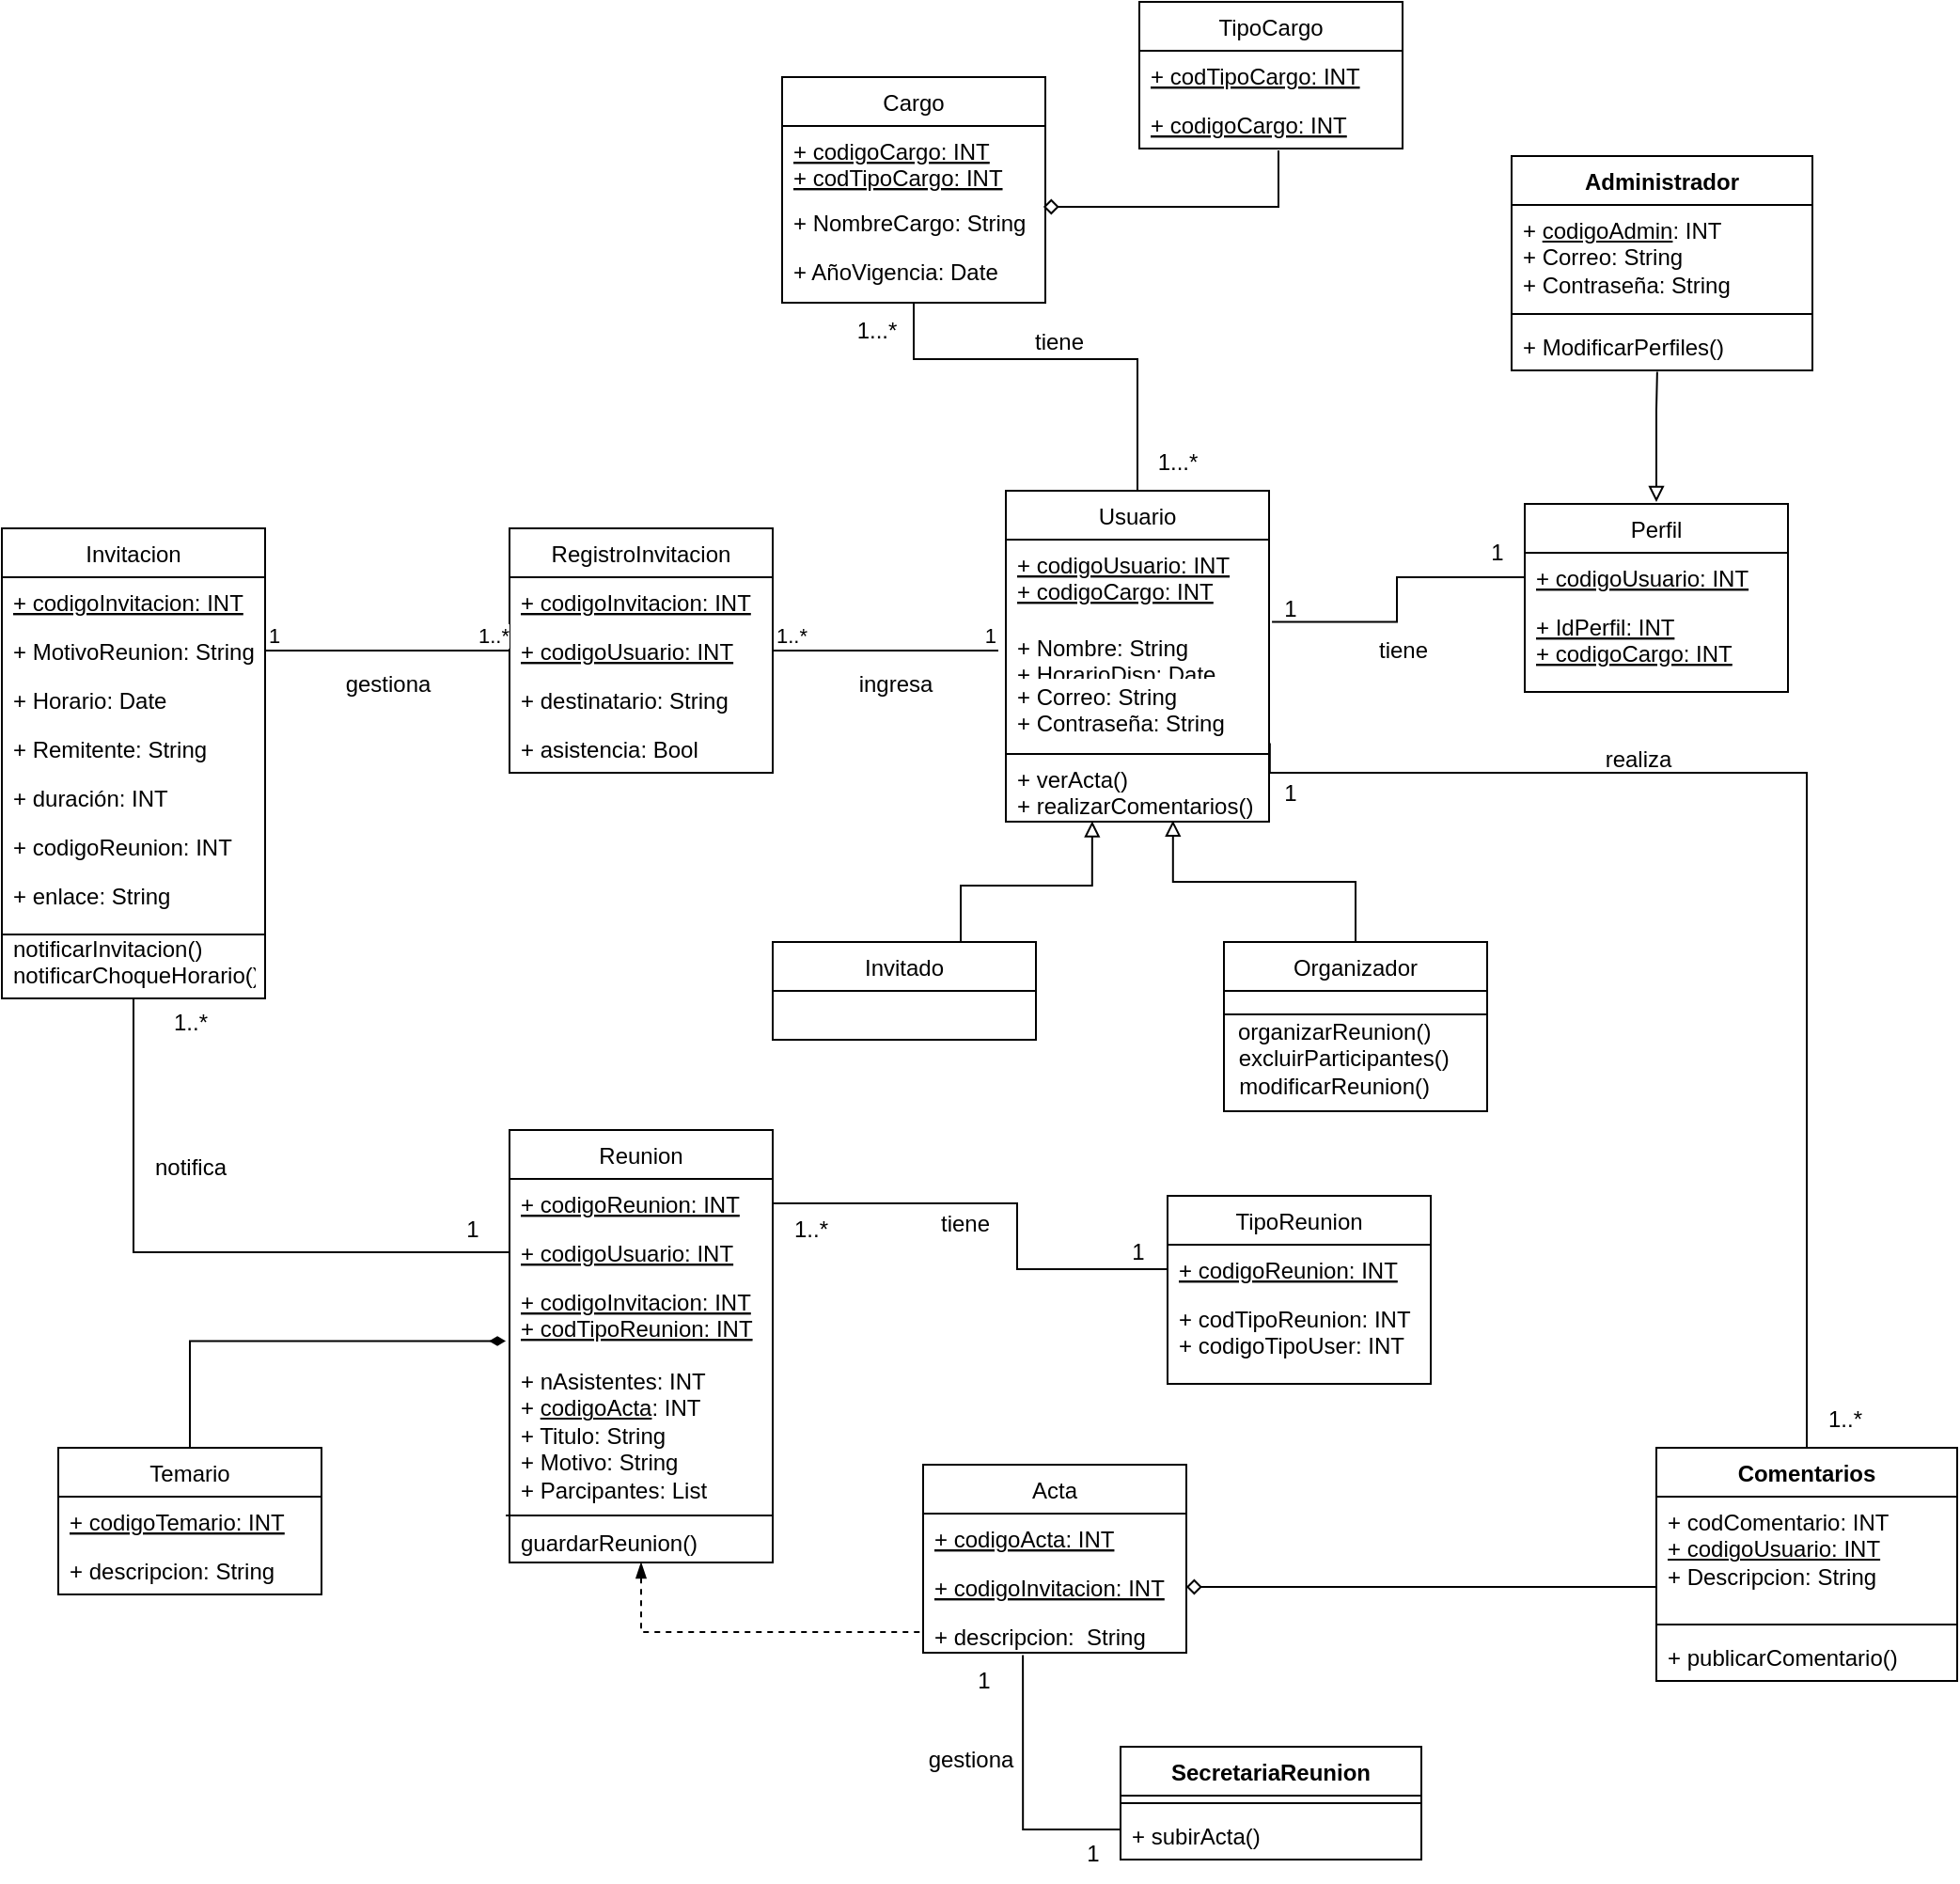 <mxfile version="21.3.8" type="device">
  <diagram id="C5RBs43oDa-KdzZeNtuy" name="Page-1">
    <mxGraphModel dx="1927" dy="1734" grid="1" gridSize="10" guides="1" tooltips="1" connect="1" arrows="1" fold="1" page="1" pageScale="1" pageWidth="827" pageHeight="1169" math="0" shadow="0">
      <root>
        <mxCell id="WIyWlLk6GJQsqaUBKTNV-0" />
        <mxCell id="WIyWlLk6GJQsqaUBKTNV-1" parent="WIyWlLk6GJQsqaUBKTNV-0" />
        <mxCell id="faN_0g2YOOA45x5KDgqr-7" value="" style="edgeStyle=orthogonalEdgeStyle;rounded=0;orthogonalLoop=1;jettySize=auto;html=1;endArrow=none;endFill=0;" parent="WIyWlLk6GJQsqaUBKTNV-1" source="ZN0RDif8uApfNSCriWGS-4" target="faN_0g2YOOA45x5KDgqr-0" edge="1">
          <mxGeometry relative="1" as="geometry">
            <Array as="points">
              <mxPoint x="344" y="10" />
              <mxPoint x="225" y="10" />
            </Array>
          </mxGeometry>
        </mxCell>
        <mxCell id="ZN0RDif8uApfNSCriWGS-4" value="Usuario" style="swimlane;fontStyle=0;childLayout=stackLayout;horizontal=1;startSize=26;fillColor=none;horizontalStack=0;resizeParent=1;resizeParentMax=0;resizeLast=0;collapsible=1;marginBottom=0;" parent="WIyWlLk6GJQsqaUBKTNV-1" vertex="1">
          <mxGeometry x="274" y="80" width="140" height="176" as="geometry" />
        </mxCell>
        <mxCell id="ZN0RDif8uApfNSCriWGS-46" value="+ codigoUsuario: INT&#xa;+ codigoCargo: INT" style="text;strokeColor=none;fillColor=none;align=left;verticalAlign=top;spacingLeft=4;spacingRight=4;overflow=hidden;rotatable=0;points=[[0,0.5],[1,0.5]];portConstraint=eastwest;fontStyle=4" parent="ZN0RDif8uApfNSCriWGS-4" vertex="1">
          <mxGeometry y="26" width="140" height="44" as="geometry" />
        </mxCell>
        <mxCell id="ZN0RDif8uApfNSCriWGS-5" value="+ Nombre: String&#xa;+ HorarioDisp: Date" style="text;strokeColor=none;fillColor=none;align=left;verticalAlign=top;spacingLeft=4;spacingRight=4;overflow=hidden;rotatable=0;points=[[0,0.5],[1,0.5]];portConstraint=eastwest;" parent="ZN0RDif8uApfNSCriWGS-4" vertex="1">
          <mxGeometry y="70" width="140" height="26" as="geometry" />
        </mxCell>
        <mxCell id="ZN0RDif8uApfNSCriWGS-6" value="+ Correo: String&#xa;+ Contraseña: String" style="text;strokeColor=none;fillColor=none;align=left;verticalAlign=top;spacingLeft=4;spacingRight=4;overflow=hidden;rotatable=0;points=[[0,0.5],[1,0.5]];portConstraint=eastwest;" parent="ZN0RDif8uApfNSCriWGS-4" vertex="1">
          <mxGeometry y="96" width="140" height="44" as="geometry" />
        </mxCell>
        <mxCell id="oDGrkmn-sGpUgIZFeK3e-0" value="" style="endArrow=none;html=1;rounded=0;" edge="1" parent="ZN0RDif8uApfNSCriWGS-4">
          <mxGeometry width="50" height="50" relative="1" as="geometry">
            <mxPoint y="140" as="sourcePoint" />
            <mxPoint x="140" y="140" as="targetPoint" />
          </mxGeometry>
        </mxCell>
        <mxCell id="ZN0RDif8uApfNSCriWGS-9" value="+ verActa()&#xa;+ realizarComentarios()" style="text;strokeColor=none;fillColor=none;align=left;verticalAlign=top;spacingLeft=4;spacingRight=4;overflow=hidden;rotatable=0;points=[[0,0.5],[1,0.5]];portConstraint=eastwest;" parent="ZN0RDif8uApfNSCriWGS-4" vertex="1">
          <mxGeometry y="140" width="140" height="36" as="geometry" />
        </mxCell>
        <mxCell id="ZN0RDif8uApfNSCriWGS-19" style="edgeStyle=orthogonalEdgeStyle;rounded=0;orthogonalLoop=1;jettySize=auto;html=1;endArrow=block;endFill=0;entryX=0.328;entryY=0.993;entryDx=0;entryDy=0;entryPerimeter=0;" parent="WIyWlLk6GJQsqaUBKTNV-1" source="ZN0RDif8uApfNSCriWGS-10" target="ZN0RDif8uApfNSCriWGS-9" edge="1">
          <mxGeometry relative="1" as="geometry">
            <mxPoint x="320" y="260" as="targetPoint" />
            <Array as="points">
              <mxPoint x="250" y="290" />
              <mxPoint x="320" y="290" />
            </Array>
          </mxGeometry>
        </mxCell>
        <mxCell id="ZN0RDif8uApfNSCriWGS-10" value="Invitado" style="swimlane;fontStyle=0;childLayout=stackLayout;horizontal=1;startSize=26;fillColor=none;horizontalStack=0;resizeParent=1;resizeParentMax=0;resizeLast=0;collapsible=1;marginBottom=0;" parent="WIyWlLk6GJQsqaUBKTNV-1" vertex="1">
          <mxGeometry x="150" y="320" width="140" height="52" as="geometry" />
        </mxCell>
        <mxCell id="ZN0RDif8uApfNSCriWGS-20" style="edgeStyle=orthogonalEdgeStyle;rounded=0;orthogonalLoop=1;jettySize=auto;html=1;entryX=0.635;entryY=0.984;entryDx=0;entryDy=0;entryPerimeter=0;endArrow=block;endFill=0;" parent="WIyWlLk6GJQsqaUBKTNV-1" source="ZN0RDif8uApfNSCriWGS-14" target="ZN0RDif8uApfNSCriWGS-9" edge="1">
          <mxGeometry relative="1" as="geometry" />
        </mxCell>
        <mxCell id="ZN0RDif8uApfNSCriWGS-14" value="Organizador" style="swimlane;fontStyle=0;childLayout=stackLayout;horizontal=1;startSize=26;fillColor=none;horizontalStack=0;resizeParent=1;resizeParentMax=0;resizeLast=0;collapsible=1;marginBottom=0;" parent="WIyWlLk6GJQsqaUBKTNV-1" vertex="1">
          <mxGeometry x="390" y="320" width="140" height="90" as="geometry" />
        </mxCell>
        <mxCell id="x8LrUh5h7jsJzJLIquFN-17" value="" style="endArrow=none;html=1;rounded=0;exitX=0;exitY=0.5;exitDx=0;exitDy=0;entryX=1;entryY=0.5;entryDx=0;entryDy=0;" parent="ZN0RDif8uApfNSCriWGS-14" edge="1">
          <mxGeometry width="50" height="50" relative="1" as="geometry">
            <mxPoint y="38.5" as="sourcePoint" />
            <mxPoint x="140" y="38.5" as="targetPoint" />
          </mxGeometry>
        </mxCell>
        <mxCell id="x8LrUh5h7jsJzJLIquFN-38" style="edgeStyle=orthogonalEdgeStyle;rounded=0;orthogonalLoop=1;jettySize=auto;html=1;entryX=0;entryY=0.5;entryDx=0;entryDy=0;endArrow=none;endFill=0;" parent="WIyWlLk6GJQsqaUBKTNV-1" source="ZN0RDif8uApfNSCriWGS-23" target="ZN0RDif8uApfNSCriWGS-60" edge="1">
          <mxGeometry relative="1" as="geometry" />
        </mxCell>
        <mxCell id="ZN0RDif8uApfNSCriWGS-23" value="Invitacion" style="swimlane;fontStyle=0;childLayout=stackLayout;horizontal=1;startSize=26;fillColor=none;horizontalStack=0;resizeParent=1;resizeParentMax=0;resizeLast=0;collapsible=1;marginBottom=0;" parent="WIyWlLk6GJQsqaUBKTNV-1" vertex="1">
          <mxGeometry x="-260" y="100" width="140" height="250" as="geometry" />
        </mxCell>
        <mxCell id="ZN0RDif8uApfNSCriWGS-45" value="+ codigoInvitacion: INT" style="text;strokeColor=none;fillColor=none;align=left;verticalAlign=top;spacingLeft=4;spacingRight=4;overflow=hidden;rotatable=0;points=[[0,0.5],[1,0.5]];portConstraint=eastwest;fontStyle=4" parent="ZN0RDif8uApfNSCriWGS-23" vertex="1">
          <mxGeometry y="26" width="140" height="26" as="geometry" />
        </mxCell>
        <mxCell id="ZN0RDif8uApfNSCriWGS-24" value="+ MotivoReunion: String" style="text;strokeColor=none;fillColor=none;align=left;verticalAlign=top;spacingLeft=4;spacingRight=4;overflow=hidden;rotatable=0;points=[[0,0.5],[1,0.5]];portConstraint=eastwest;" parent="ZN0RDif8uApfNSCriWGS-23" vertex="1">
          <mxGeometry y="52" width="140" height="26" as="geometry" />
        </mxCell>
        <mxCell id="ZN0RDif8uApfNSCriWGS-25" value="+ Horario: Date" style="text;strokeColor=none;fillColor=none;align=left;verticalAlign=top;spacingLeft=4;spacingRight=4;overflow=hidden;rotatable=0;points=[[0,0.5],[1,0.5]];portConstraint=eastwest;" parent="ZN0RDif8uApfNSCriWGS-23" vertex="1">
          <mxGeometry y="78" width="140" height="26" as="geometry" />
        </mxCell>
        <mxCell id="ZN0RDif8uApfNSCriWGS-26" value="+ Remitente: String" style="text;strokeColor=none;fillColor=none;align=left;verticalAlign=top;spacingLeft=4;spacingRight=4;overflow=hidden;rotatable=0;points=[[0,0.5],[1,0.5]];portConstraint=eastwest;" parent="ZN0RDif8uApfNSCriWGS-23" vertex="1">
          <mxGeometry y="104" width="140" height="26" as="geometry" />
        </mxCell>
        <mxCell id="ZN0RDif8uApfNSCriWGS-49" value="+ duración: INT" style="text;strokeColor=none;fillColor=none;align=left;verticalAlign=top;spacingLeft=4;spacingRight=4;overflow=hidden;rotatable=0;points=[[0,0.5],[1,0.5]];portConstraint=eastwest;" parent="ZN0RDif8uApfNSCriWGS-23" vertex="1">
          <mxGeometry y="130" width="140" height="26" as="geometry" />
        </mxCell>
        <mxCell id="ZN0RDif8uApfNSCriWGS-54" value="+ codigoReunion: INT" style="text;strokeColor=none;fillColor=none;align=left;verticalAlign=top;spacingLeft=4;spacingRight=4;overflow=hidden;rotatable=0;points=[[0,0.5],[1,0.5]];portConstraint=eastwest;" parent="ZN0RDif8uApfNSCriWGS-23" vertex="1">
          <mxGeometry y="156" width="140" height="26" as="geometry" />
        </mxCell>
        <mxCell id="ZN0RDif8uApfNSCriWGS-75" value="+ enlace: String&#xa;&#xa;notificarInvitacion()&#xa;notificarChoqueHorario()" style="text;strokeColor=none;fillColor=none;align=left;verticalAlign=top;spacingLeft=4;spacingRight=4;overflow=hidden;rotatable=0;points=[[0,0.5],[1,0.5]];portConstraint=eastwest;" parent="ZN0RDif8uApfNSCriWGS-23" vertex="1">
          <mxGeometry y="182" width="140" height="68" as="geometry" />
        </mxCell>
        <mxCell id="x8LrUh5h7jsJzJLIquFN-20" value="" style="endArrow=none;html=1;rounded=0;exitX=0;exitY=0.5;exitDx=0;exitDy=0;entryX=1;entryY=0.5;entryDx=0;entryDy=0;" parent="ZN0RDif8uApfNSCriWGS-23" source="ZN0RDif8uApfNSCriWGS-75" target="ZN0RDif8uApfNSCriWGS-75" edge="1">
          <mxGeometry width="50" height="50" relative="1" as="geometry">
            <mxPoint x="450" y="180" as="sourcePoint" />
            <mxPoint x="500" y="130" as="targetPoint" />
          </mxGeometry>
        </mxCell>
        <mxCell id="ZN0RDif8uApfNSCriWGS-34" value="RegistroInvitacion" style="swimlane;fontStyle=0;childLayout=stackLayout;horizontal=1;startSize=26;fillColor=none;horizontalStack=0;resizeParent=1;resizeParentMax=0;resizeLast=0;collapsible=1;marginBottom=0;" parent="WIyWlLk6GJQsqaUBKTNV-1" vertex="1">
          <mxGeometry x="10" y="100" width="140" height="130" as="geometry" />
        </mxCell>
        <mxCell id="ZN0RDif8uApfNSCriWGS-35" value="+ codigoInvitacion: INT" style="text;strokeColor=none;fillColor=none;align=left;verticalAlign=top;spacingLeft=4;spacingRight=4;overflow=hidden;rotatable=0;points=[[0,0.5],[1,0.5]];portConstraint=eastwest;fontStyle=4" parent="ZN0RDif8uApfNSCriWGS-34" vertex="1">
          <mxGeometry y="26" width="140" height="26" as="geometry" />
        </mxCell>
        <mxCell id="ZN0RDif8uApfNSCriWGS-36" value="+ codigoUsuario: INT" style="text;strokeColor=none;fillColor=none;align=left;verticalAlign=top;spacingLeft=4;spacingRight=4;overflow=hidden;rotatable=0;points=[[0,0.5],[1,0.5]];portConstraint=eastwest;fontStyle=4" parent="ZN0RDif8uApfNSCriWGS-34" vertex="1">
          <mxGeometry y="52" width="140" height="26" as="geometry" />
        </mxCell>
        <mxCell id="ZN0RDif8uApfNSCriWGS-37" value="+ destinatario: String" style="text;strokeColor=none;fillColor=none;align=left;verticalAlign=top;spacingLeft=4;spacingRight=4;overflow=hidden;rotatable=0;points=[[0,0.5],[1,0.5]];portConstraint=eastwest;" parent="ZN0RDif8uApfNSCriWGS-34" vertex="1">
          <mxGeometry y="78" width="140" height="26" as="geometry" />
        </mxCell>
        <mxCell id="ZN0RDif8uApfNSCriWGS-47" value="+ asistencia: Bool" style="text;strokeColor=none;fillColor=none;align=left;verticalAlign=top;spacingLeft=4;spacingRight=4;overflow=hidden;rotatable=0;points=[[0,0.5],[1,0.5]];portConstraint=eastwest;" parent="ZN0RDif8uApfNSCriWGS-34" vertex="1">
          <mxGeometry y="104" width="140" height="26" as="geometry" />
        </mxCell>
        <mxCell id="ZN0RDif8uApfNSCriWGS-39" value="" style="endArrow=none;html=1;edgeStyle=orthogonalEdgeStyle;rounded=0;exitX=1;exitY=0.5;exitDx=0;exitDy=0;" parent="WIyWlLk6GJQsqaUBKTNV-1" source="ZN0RDif8uApfNSCriWGS-36" edge="1">
          <mxGeometry relative="1" as="geometry">
            <mxPoint x="130" y="170" as="sourcePoint" />
            <mxPoint x="270" y="165" as="targetPoint" />
          </mxGeometry>
        </mxCell>
        <mxCell id="ZN0RDif8uApfNSCriWGS-40" value="1..*" style="edgeLabel;resizable=0;html=1;align=left;verticalAlign=bottom;" parent="ZN0RDif8uApfNSCriWGS-39" connectable="0" vertex="1">
          <mxGeometry x="-1" relative="1" as="geometry" />
        </mxCell>
        <mxCell id="ZN0RDif8uApfNSCriWGS-41" value="1" style="edgeLabel;resizable=0;html=1;align=right;verticalAlign=bottom;" parent="ZN0RDif8uApfNSCriWGS-39" connectable="0" vertex="1">
          <mxGeometry x="1" relative="1" as="geometry" />
        </mxCell>
        <mxCell id="ZN0RDif8uApfNSCriWGS-42" value="" style="endArrow=none;html=1;edgeStyle=orthogonalEdgeStyle;rounded=0;exitX=1;exitY=0.5;exitDx=0;exitDy=0;entryX=0;entryY=0.5;entryDx=0;entryDy=0;" parent="WIyWlLk6GJQsqaUBKTNV-1" source="ZN0RDif8uApfNSCriWGS-24" target="ZN0RDif8uApfNSCriWGS-36" edge="1">
          <mxGeometry relative="1" as="geometry">
            <mxPoint x="180" y="175.0" as="sourcePoint" />
            <mxPoint x="280" y="175.0" as="targetPoint" />
          </mxGeometry>
        </mxCell>
        <mxCell id="ZN0RDif8uApfNSCriWGS-43" value="1" style="edgeLabel;resizable=0;html=1;align=left;verticalAlign=bottom;" parent="ZN0RDif8uApfNSCriWGS-42" connectable="0" vertex="1">
          <mxGeometry x="-1" relative="1" as="geometry" />
        </mxCell>
        <mxCell id="ZN0RDif8uApfNSCriWGS-44" value="1..*" style="edgeLabel;resizable=0;html=1;align=right;verticalAlign=bottom;" parent="ZN0RDif8uApfNSCriWGS-42" connectable="0" vertex="1">
          <mxGeometry x="1" relative="1" as="geometry" />
        </mxCell>
        <mxCell id="ZN0RDif8uApfNSCriWGS-50" value="TipoReunion" style="swimlane;fontStyle=0;childLayout=stackLayout;horizontal=1;startSize=26;fillColor=none;horizontalStack=0;resizeParent=1;resizeParentMax=0;resizeLast=0;collapsible=1;marginBottom=0;" parent="WIyWlLk6GJQsqaUBKTNV-1" vertex="1">
          <mxGeometry x="360" y="455" width="140" height="100" as="geometry" />
        </mxCell>
        <mxCell id="ZN0RDif8uApfNSCriWGS-51" value="+ codigoReunion: INT" style="text;strokeColor=none;fillColor=none;align=left;verticalAlign=top;spacingLeft=4;spacingRight=4;overflow=hidden;rotatable=0;points=[[0,0.5],[1,0.5]];portConstraint=eastwest;fontStyle=4" parent="ZN0RDif8uApfNSCriWGS-50" vertex="1">
          <mxGeometry y="26" width="140" height="26" as="geometry" />
        </mxCell>
        <mxCell id="ZN0RDif8uApfNSCriWGS-77" value="+ codTipoReunion: INT&#xa;+ codigoTipoUser: INT" style="text;strokeColor=none;fillColor=none;align=left;verticalAlign=top;spacingLeft=4;spacingRight=4;overflow=hidden;rotatable=0;points=[[0,0.5],[1,0.5]];portConstraint=eastwest;fontStyle=0" parent="ZN0RDif8uApfNSCriWGS-50" vertex="1">
          <mxGeometry y="52" width="140" height="48" as="geometry" />
        </mxCell>
        <mxCell id="x8LrUh5h7jsJzJLIquFN-12" style="edgeStyle=orthogonalEdgeStyle;rounded=0;orthogonalLoop=1;jettySize=auto;html=1;entryX=0;entryY=0.5;entryDx=0;entryDy=0;endArrow=none;endFill=0;dashed=1;startArrow=blockThin;startFill=1;" parent="WIyWlLk6GJQsqaUBKTNV-1" source="ZN0RDif8uApfNSCriWGS-58" target="x8LrUh5h7jsJzJLIquFN-8" edge="1">
          <mxGeometry relative="1" as="geometry" />
        </mxCell>
        <mxCell id="ZN0RDif8uApfNSCriWGS-58" value="Reunion" style="swimlane;fontStyle=0;childLayout=stackLayout;horizontal=1;startSize=26;fillColor=none;horizontalStack=0;resizeParent=1;resizeParentMax=0;resizeLast=0;collapsible=1;marginBottom=0;" parent="WIyWlLk6GJQsqaUBKTNV-1" vertex="1">
          <mxGeometry x="10" y="420" width="140" height="230" as="geometry" />
        </mxCell>
        <mxCell id="ZN0RDif8uApfNSCriWGS-59" value="+ codigoReunion: INT" style="text;strokeColor=none;fillColor=none;align=left;verticalAlign=top;spacingLeft=4;spacingRight=4;overflow=hidden;rotatable=0;points=[[0,0.5],[1,0.5]];portConstraint=eastwest;fontStyle=4" parent="ZN0RDif8uApfNSCriWGS-58" vertex="1">
          <mxGeometry y="26" width="140" height="26" as="geometry" />
        </mxCell>
        <mxCell id="ZN0RDif8uApfNSCriWGS-60" value="+ codigoUsuario: INT" style="text;strokeColor=none;fillColor=none;align=left;verticalAlign=top;spacingLeft=4;spacingRight=4;overflow=hidden;rotatable=0;points=[[0,0.5],[1,0.5]];portConstraint=eastwest;fontStyle=4" parent="ZN0RDif8uApfNSCriWGS-58" vertex="1">
          <mxGeometry y="52" width="140" height="26" as="geometry" />
        </mxCell>
        <mxCell id="ZN0RDif8uApfNSCriWGS-76" value="+ codigoInvitacion: INT&#xa;+ codTipoReunion: INT" style="text;strokeColor=none;fillColor=none;align=left;verticalAlign=top;spacingLeft=4;spacingRight=4;overflow=hidden;rotatable=0;points=[[0,0.5],[1,0.5]];portConstraint=eastwest;fontStyle=4" parent="ZN0RDif8uApfNSCriWGS-58" vertex="1">
          <mxGeometry y="78" width="140" height="42" as="geometry" />
        </mxCell>
        <mxCell id="ZN0RDif8uApfNSCriWGS-61" value="+ nAsistentes: INT&lt;br&gt;+&amp;nbsp;&lt;u style=&quot;border-color: var(--border-color); text-align: center;&quot;&gt;codigoActa&lt;/u&gt;: INT&lt;br&gt;+ Titulo: String&lt;br&gt;+ Motivo: String&lt;br&gt;+ Parcipantes: List&lt;br&gt;&lt;br&gt;guardarReunion()" style="text;strokeColor=none;fillColor=none;align=left;verticalAlign=top;spacingLeft=4;spacingRight=4;overflow=hidden;rotatable=0;points=[[0,0.5],[1,0.5]];portConstraint=eastwest;labelBackgroundColor=none;html=1;" parent="ZN0RDif8uApfNSCriWGS-58" vertex="1">
          <mxGeometry y="120" width="140" height="110" as="geometry" />
        </mxCell>
        <mxCell id="CWiEG4btKhxgWgVdg_QH-23" value="" style="endArrow=none;html=1;rounded=0;exitX=-0.014;exitY=0.773;exitDx=0;exitDy=0;exitPerimeter=0;" parent="ZN0RDif8uApfNSCriWGS-58" source="ZN0RDif8uApfNSCriWGS-61" edge="1">
          <mxGeometry width="50" height="50" relative="1" as="geometry">
            <mxPoint x="180" y="180" as="sourcePoint" />
            <mxPoint x="140" y="205" as="targetPoint" />
          </mxGeometry>
        </mxCell>
        <mxCell id="ZN0RDif8uApfNSCriWGS-65" value="" style="endArrow=none;html=1;edgeStyle=orthogonalEdgeStyle;rounded=0;exitX=0;exitY=0.5;exitDx=0;exitDy=0;entryX=1;entryY=0.5;entryDx=0;entryDy=0;" parent="WIyWlLk6GJQsqaUBKTNV-1" source="ZN0RDif8uApfNSCriWGS-51" target="ZN0RDif8uApfNSCriWGS-60" edge="1">
          <mxGeometry relative="1" as="geometry">
            <mxPoint x="-118.46" y="468.812" as="sourcePoint" />
            <mxPoint x="190" y="459" as="targetPoint" />
            <Array as="points">
              <mxPoint x="280" y="459" />
              <mxPoint x="150" y="460" />
            </Array>
          </mxGeometry>
        </mxCell>
        <mxCell id="oDGrkmn-sGpUgIZFeK3e-12" style="edgeStyle=orthogonalEdgeStyle;rounded=0;orthogonalLoop=1;jettySize=auto;html=1;entryX=-0.014;entryY=0.815;entryDx=0;entryDy=0;entryPerimeter=0;endArrow=diamondThin;endFill=1;" edge="1" parent="WIyWlLk6GJQsqaUBKTNV-1" source="ZN0RDif8uApfNSCriWGS-86" target="ZN0RDif8uApfNSCriWGS-76">
          <mxGeometry relative="1" as="geometry" />
        </mxCell>
        <mxCell id="ZN0RDif8uApfNSCriWGS-86" value="Temario" style="swimlane;fontStyle=0;childLayout=stackLayout;horizontal=1;startSize=26;fillColor=none;horizontalStack=0;resizeParent=1;resizeParentMax=0;resizeLast=0;collapsible=1;marginBottom=0;" parent="WIyWlLk6GJQsqaUBKTNV-1" vertex="1">
          <mxGeometry x="-230" y="589" width="140" height="78" as="geometry" />
        </mxCell>
        <mxCell id="ZN0RDif8uApfNSCriWGS-87" value="+ codigoTemario: INT" style="text;strokeColor=none;fillColor=none;align=left;verticalAlign=top;spacingLeft=4;spacingRight=4;overflow=hidden;rotatable=0;points=[[0,0.5],[1,0.5]];portConstraint=eastwest;fontStyle=4" parent="ZN0RDif8uApfNSCriWGS-86" vertex="1">
          <mxGeometry y="26" width="140" height="26" as="geometry" />
        </mxCell>
        <mxCell id="ZN0RDif8uApfNSCriWGS-88" value="+ descripcion: String" style="text;strokeColor=none;fillColor=none;align=left;verticalAlign=top;spacingLeft=4;spacingRight=4;overflow=hidden;rotatable=0;points=[[0,0.5],[1,0.5]];portConstraint=eastwest;" parent="ZN0RDif8uApfNSCriWGS-86" vertex="1">
          <mxGeometry y="52" width="140" height="26" as="geometry" />
        </mxCell>
        <mxCell id="oDGrkmn-sGpUgIZFeK3e-7" style="edgeStyle=orthogonalEdgeStyle;rounded=0;orthogonalLoop=1;jettySize=auto;html=1;endArrow=none;endFill=0;entryX=0.484;entryY=1.144;entryDx=0;entryDy=0;entryPerimeter=0;startArrow=block;startFill=0;" edge="1" parent="WIyWlLk6GJQsqaUBKTNV-1">
          <mxGeometry relative="1" as="geometry">
            <mxPoint x="620.0" y="86.0" as="sourcePoint" />
            <mxPoint x="620.44" y="16.744" as="targetPoint" />
            <Array as="points">
              <mxPoint x="620" y="37" />
              <mxPoint x="620" y="37" />
            </Array>
          </mxGeometry>
        </mxCell>
        <mxCell id="gs3hLRo6sa94QohiQTYt-6" value="Perfil" style="swimlane;fontStyle=0;childLayout=stackLayout;horizontal=1;startSize=26;fillColor=none;horizontalStack=0;resizeParent=1;resizeParentMax=0;resizeLast=0;collapsible=1;marginBottom=0;" parent="WIyWlLk6GJQsqaUBKTNV-1" vertex="1">
          <mxGeometry x="550" y="87" width="140" height="100" as="geometry" />
        </mxCell>
        <mxCell id="gs3hLRo6sa94QohiQTYt-7" value="+ codigoUsuario: INT" style="text;strokeColor=none;fillColor=none;align=left;verticalAlign=top;spacingLeft=4;spacingRight=4;overflow=hidden;rotatable=0;points=[[0,0.5],[1,0.5]];portConstraint=eastwest;fontStyle=4" parent="gs3hLRo6sa94QohiQTYt-6" vertex="1">
          <mxGeometry y="26" width="140" height="26" as="geometry" />
        </mxCell>
        <mxCell id="gs3hLRo6sa94QohiQTYt-23" value="+ IdPerfil: INT&#xa;+ codigoCargo: INT&#xa;" style="text;strokeColor=none;fillColor=none;align=left;verticalAlign=top;spacingLeft=4;spacingRight=4;overflow=hidden;rotatable=0;points=[[0,0.5],[1,0.5]];portConstraint=eastwest;fontStyle=4" parent="gs3hLRo6sa94QohiQTYt-6" vertex="1">
          <mxGeometry y="52" width="140" height="48" as="geometry" />
        </mxCell>
        <mxCell id="gs3hLRo6sa94QohiQTYt-14" style="edgeStyle=orthogonalEdgeStyle;rounded=0;orthogonalLoop=1;jettySize=auto;html=1;exitX=0;exitY=0.5;exitDx=0;exitDy=0;startArrow=none;startFill=0;endArrow=none;endFill=0;entryX=1.011;entryY=-0.01;entryDx=0;entryDy=0;entryPerimeter=0;" parent="WIyWlLk6GJQsqaUBKTNV-1" source="gs3hLRo6sa94QohiQTYt-7" target="ZN0RDif8uApfNSCriWGS-5" edge="1">
          <mxGeometry relative="1" as="geometry">
            <mxPoint x="520" y="161" as="sourcePoint" />
            <Array as="points">
              <mxPoint x="482" y="126" />
              <mxPoint x="482" y="150" />
            </Array>
          </mxGeometry>
        </mxCell>
        <mxCell id="faN_0g2YOOA45x5KDgqr-0" value="Cargo" style="swimlane;fontStyle=0;childLayout=stackLayout;horizontal=1;startSize=26;fillColor=none;horizontalStack=0;resizeParent=1;resizeParentMax=0;resizeLast=0;collapsible=1;marginBottom=0;" parent="WIyWlLk6GJQsqaUBKTNV-1" vertex="1">
          <mxGeometry x="155" y="-140" width="140" height="120" as="geometry" />
        </mxCell>
        <mxCell id="faN_0g2YOOA45x5KDgqr-1" value="+ codigoCargo: INT&#xa;+ codTipoCargo: INT" style="text;strokeColor=none;fillColor=none;align=left;verticalAlign=top;spacingLeft=4;spacingRight=4;overflow=hidden;rotatable=0;points=[[0,0.5],[1,0.5]];portConstraint=eastwest;fontStyle=4" parent="faN_0g2YOOA45x5KDgqr-0" vertex="1">
          <mxGeometry y="26" width="140" height="38" as="geometry" />
        </mxCell>
        <mxCell id="faN_0g2YOOA45x5KDgqr-2" value="+ NombreCargo: String" style="text;strokeColor=none;fillColor=none;align=left;verticalAlign=top;spacingLeft=4;spacingRight=4;overflow=hidden;rotatable=0;points=[[0,0.5],[1,0.5]];portConstraint=eastwest;" parent="faN_0g2YOOA45x5KDgqr-0" vertex="1">
          <mxGeometry y="64" width="140" height="26" as="geometry" />
        </mxCell>
        <mxCell id="faN_0g2YOOA45x5KDgqr-4" value="+ AñoVigencia: Date " style="text;strokeColor=none;fillColor=none;align=left;verticalAlign=top;spacingLeft=4;spacingRight=4;overflow=hidden;rotatable=0;points=[[0,0.5],[1,0.5]];portConstraint=eastwest;" parent="faN_0g2YOOA45x5KDgqr-0" vertex="1">
          <mxGeometry y="90" width="140" height="30" as="geometry" />
        </mxCell>
        <mxCell id="l2o2K42qJUsxGZ7QhpAz-0" value="1...*" style="text;html=1;align=center;verticalAlign=middle;resizable=0;points=[];autosize=1;strokeColor=none;fillColor=none;" parent="WIyWlLk6GJQsqaUBKTNV-1" vertex="1">
          <mxGeometry x="185" y="-20" width="40" height="30" as="geometry" />
        </mxCell>
        <mxCell id="l2o2K42qJUsxGZ7QhpAz-1" value="1...*" style="text;html=1;align=center;verticalAlign=middle;resizable=0;points=[];autosize=1;strokeColor=none;fillColor=none;" parent="WIyWlLk6GJQsqaUBKTNV-1" vertex="1">
          <mxGeometry x="345" y="50" width="40" height="30" as="geometry" />
        </mxCell>
        <mxCell id="x8LrUh5h7jsJzJLIquFN-0" value="TipoCargo" style="swimlane;fontStyle=0;childLayout=stackLayout;horizontal=1;startSize=26;fillColor=none;horizontalStack=0;resizeParent=1;resizeParentMax=0;resizeLast=0;collapsible=1;marginBottom=0;" parent="WIyWlLk6GJQsqaUBKTNV-1" vertex="1">
          <mxGeometry x="345" y="-180" width="140" height="78" as="geometry" />
        </mxCell>
        <mxCell id="x8LrUh5h7jsJzJLIquFN-1" value="+ codTipoCargo: INT" style="text;strokeColor=none;fillColor=none;align=left;verticalAlign=top;spacingLeft=4;spacingRight=4;overflow=hidden;rotatable=0;points=[[0,0.5],[1,0.5]];portConstraint=eastwest;fontStyle=4" parent="x8LrUh5h7jsJzJLIquFN-0" vertex="1">
          <mxGeometry y="26" width="140" height="26" as="geometry" />
        </mxCell>
        <mxCell id="x8LrUh5h7jsJzJLIquFN-2" value="+ codigoCargo: INT" style="text;strokeColor=none;fillColor=none;align=left;verticalAlign=top;spacingLeft=4;spacingRight=4;overflow=hidden;rotatable=0;points=[[0,0.5],[1,0.5]];portConstraint=eastwest;fontStyle=4" parent="x8LrUh5h7jsJzJLIquFN-0" vertex="1">
          <mxGeometry y="52" width="140" height="26" as="geometry" />
        </mxCell>
        <mxCell id="x8LrUh5h7jsJzJLIquFN-4" style="edgeStyle=orthogonalEdgeStyle;rounded=0;orthogonalLoop=1;jettySize=auto;html=1;endArrow=diamond;endFill=0;entryX=0.964;entryY=0.923;entryDx=0;entryDy=0;entryPerimeter=0;startArrow=none;startFill=0;" parent="WIyWlLk6GJQsqaUBKTNV-1" edge="1">
          <mxGeometry relative="1" as="geometry">
            <Array as="points">
              <mxPoint x="419" y="-71" />
            </Array>
            <mxPoint x="419" y="-101" as="sourcePoint" />
            <mxPoint x="293.96" y="-71.002" as="targetPoint" />
          </mxGeometry>
        </mxCell>
        <mxCell id="x8LrUh5h7jsJzJLIquFN-6" value="Acta" style="swimlane;fontStyle=0;childLayout=stackLayout;horizontal=1;startSize=26;fillColor=none;horizontalStack=0;resizeParent=1;resizeParentMax=0;resizeLast=0;collapsible=1;marginBottom=0;" parent="WIyWlLk6GJQsqaUBKTNV-1" vertex="1">
          <mxGeometry x="230" y="598" width="140" height="100" as="geometry" />
        </mxCell>
        <mxCell id="x8LrUh5h7jsJzJLIquFN-7" value="+ codigoActa: INT" style="text;strokeColor=none;fillColor=none;align=left;verticalAlign=top;spacingLeft=4;spacingRight=4;overflow=hidden;rotatable=0;points=[[0,0.5],[1,0.5]];portConstraint=eastwest;fontStyle=4" parent="x8LrUh5h7jsJzJLIquFN-6" vertex="1">
          <mxGeometry y="26" width="140" height="26" as="geometry" />
        </mxCell>
        <mxCell id="x8LrUh5h7jsJzJLIquFN-9" value="+ codigoInvitacion: INT" style="text;strokeColor=none;fillColor=none;align=left;verticalAlign=top;spacingLeft=4;spacingRight=4;overflow=hidden;rotatable=0;points=[[0,0.5],[1,0.5]];portConstraint=eastwest;fontStyle=4" parent="x8LrUh5h7jsJzJLIquFN-6" vertex="1">
          <mxGeometry y="52" width="140" height="26" as="geometry" />
        </mxCell>
        <mxCell id="x8LrUh5h7jsJzJLIquFN-8" value="+ descripcion:  String" style="text;strokeColor=none;fillColor=none;align=left;verticalAlign=top;spacingLeft=4;spacingRight=4;overflow=hidden;rotatable=0;points=[[0,0.5],[1,0.5]];portConstraint=eastwest;fontStyle=0" parent="x8LrUh5h7jsJzJLIquFN-6" vertex="1">
          <mxGeometry y="78" width="140" height="22" as="geometry" />
        </mxCell>
        <mxCell id="x8LrUh5h7jsJzJLIquFN-18" value="&amp;nbsp; &amp;nbsp; &amp;nbsp;organizarReunion()&lt;br&gt;&amp;nbsp; &amp;nbsp; &amp;nbsp; &amp;nbsp; excluirParticipantes()&lt;br&gt;&amp;nbsp; &amp;nbsp; &amp;nbsp;modificarReunion()" style="text;html=1;align=center;verticalAlign=middle;resizable=0;points=[];autosize=1;strokeColor=none;fillColor=none;" parent="WIyWlLk6GJQsqaUBKTNV-1" vertex="1">
          <mxGeometry x="360" y="352" width="160" height="60" as="geometry" />
        </mxCell>
        <mxCell id="x8LrUh5h7jsJzJLIquFN-29" value="tiene" style="text;html=1;align=center;verticalAlign=middle;resizable=0;points=[];autosize=1;strokeColor=none;fillColor=none;" parent="WIyWlLk6GJQsqaUBKTNV-1" vertex="1">
          <mxGeometry x="227" y="455" width="50" height="30" as="geometry" />
        </mxCell>
        <mxCell id="x8LrUh5h7jsJzJLIquFN-30" value="1..*" style="text;html=1;align=center;verticalAlign=middle;resizable=0;points=[];autosize=1;strokeColor=none;fillColor=none;" parent="WIyWlLk6GJQsqaUBKTNV-1" vertex="1">
          <mxGeometry x="150" y="458" width="40" height="30" as="geometry" />
        </mxCell>
        <mxCell id="x8LrUh5h7jsJzJLIquFN-31" value="1" style="text;html=1;align=center;verticalAlign=middle;resizable=0;points=[];autosize=1;strokeColor=none;fillColor=none;" parent="WIyWlLk6GJQsqaUBKTNV-1" vertex="1">
          <mxGeometry x="329" y="470" width="30" height="30" as="geometry" />
        </mxCell>
        <mxCell id="x8LrUh5h7jsJzJLIquFN-32" value="SecretariaReunion" style="swimlane;fontStyle=1;align=center;verticalAlign=top;childLayout=stackLayout;horizontal=1;startSize=26;horizontalStack=0;resizeParent=1;resizeParentMax=0;resizeLast=0;collapsible=1;marginBottom=0;whiteSpace=wrap;html=1;" parent="WIyWlLk6GJQsqaUBKTNV-1" vertex="1">
          <mxGeometry x="335" y="748" width="160" height="60" as="geometry" />
        </mxCell>
        <mxCell id="x8LrUh5h7jsJzJLIquFN-34" value="" style="line;strokeWidth=1;fillColor=none;align=left;verticalAlign=middle;spacingTop=-1;spacingLeft=3;spacingRight=3;rotatable=0;labelPosition=right;points=[];portConstraint=eastwest;strokeColor=inherit;" parent="x8LrUh5h7jsJzJLIquFN-32" vertex="1">
          <mxGeometry y="26" width="160" height="8" as="geometry" />
        </mxCell>
        <mxCell id="x8LrUh5h7jsJzJLIquFN-35" value="+ subirActa()" style="text;strokeColor=none;fillColor=none;align=left;verticalAlign=top;spacingLeft=4;spacingRight=4;overflow=hidden;rotatable=0;points=[[0,0.5],[1,0.5]];portConstraint=eastwest;whiteSpace=wrap;html=1;" parent="x8LrUh5h7jsJzJLIquFN-32" vertex="1">
          <mxGeometry y="34" width="160" height="26" as="geometry" />
        </mxCell>
        <mxCell id="x8LrUh5h7jsJzJLIquFN-39" value="notifica" style="text;html=1;align=center;verticalAlign=middle;resizable=0;points=[];autosize=1;strokeColor=none;fillColor=none;" parent="WIyWlLk6GJQsqaUBKTNV-1" vertex="1">
          <mxGeometry x="-190" y="425" width="60" height="30" as="geometry" />
        </mxCell>
        <mxCell id="x8LrUh5h7jsJzJLIquFN-56" style="edgeStyle=orthogonalEdgeStyle;rounded=0;orthogonalLoop=1;jettySize=auto;html=1;entryX=1;entryY=0.5;entryDx=0;entryDy=0;endArrow=diamond;endFill=0;startArrow=none;startFill=0;" parent="WIyWlLk6GJQsqaUBKTNV-1" source="x8LrUh5h7jsJzJLIquFN-52" target="x8LrUh5h7jsJzJLIquFN-9" edge="1">
          <mxGeometry relative="1" as="geometry">
            <mxPoint x="370.98" y="705.542" as="targetPoint" />
            <Array as="points">
              <mxPoint x="560" y="663" />
              <mxPoint x="560" y="663" />
            </Array>
          </mxGeometry>
        </mxCell>
        <mxCell id="x8LrUh5h7jsJzJLIquFN-52" value="Comentarios" style="swimlane;fontStyle=1;align=center;verticalAlign=top;childLayout=stackLayout;horizontal=1;startSize=26;horizontalStack=0;resizeParent=1;resizeParentMax=0;resizeLast=0;collapsible=1;marginBottom=0;whiteSpace=wrap;html=1;" parent="WIyWlLk6GJQsqaUBKTNV-1" vertex="1">
          <mxGeometry x="620" y="589" width="160" height="124" as="geometry" />
        </mxCell>
        <mxCell id="x8LrUh5h7jsJzJLIquFN-53" value="+ codComentario: INT&lt;br&gt;&lt;u&gt;+ codigoUsuario: INT&lt;/u&gt;&lt;br&gt;+ Descripcion: String" style="text;strokeColor=none;fillColor=none;align=left;verticalAlign=top;spacingLeft=4;spacingRight=4;overflow=hidden;rotatable=0;points=[[0,0.5],[1,0.5]];portConstraint=eastwest;whiteSpace=wrap;html=1;" parent="x8LrUh5h7jsJzJLIquFN-52" vertex="1">
          <mxGeometry y="26" width="160" height="64" as="geometry" />
        </mxCell>
        <mxCell id="x8LrUh5h7jsJzJLIquFN-54" value="" style="line;strokeWidth=1;fillColor=none;align=left;verticalAlign=middle;spacingTop=-1;spacingLeft=3;spacingRight=3;rotatable=0;labelPosition=right;points=[];portConstraint=eastwest;strokeColor=inherit;" parent="x8LrUh5h7jsJzJLIquFN-52" vertex="1">
          <mxGeometry y="90" width="160" height="8" as="geometry" />
        </mxCell>
        <mxCell id="x8LrUh5h7jsJzJLIquFN-55" value="+ publicarComentario()" style="text;strokeColor=none;fillColor=none;align=left;verticalAlign=top;spacingLeft=4;spacingRight=4;overflow=hidden;rotatable=0;points=[[0,0.5],[1,0.5]];portConstraint=eastwest;whiteSpace=wrap;html=1;" parent="x8LrUh5h7jsJzJLIquFN-52" vertex="1">
          <mxGeometry y="98" width="160" height="26" as="geometry" />
        </mxCell>
        <mxCell id="x8LrUh5h7jsJzJLIquFN-63" value="ingresa" style="text;html=1;align=center;verticalAlign=middle;resizable=0;points=[];autosize=1;strokeColor=none;fillColor=none;" parent="WIyWlLk6GJQsqaUBKTNV-1" vertex="1">
          <mxGeometry x="185" y="168" width="60" height="30" as="geometry" />
        </mxCell>
        <mxCell id="x8LrUh5h7jsJzJLIquFN-64" value="gestiona" style="text;html=1;align=center;verticalAlign=middle;resizable=0;points=[];autosize=1;strokeColor=none;fillColor=none;" parent="WIyWlLk6GJQsqaUBKTNV-1" vertex="1">
          <mxGeometry x="-90" y="168" width="70" height="30" as="geometry" />
        </mxCell>
        <mxCell id="x8LrUh5h7jsJzJLIquFN-65" value="1..*" style="text;html=1;align=center;verticalAlign=middle;resizable=0;points=[];autosize=1;strokeColor=none;fillColor=none;" parent="WIyWlLk6GJQsqaUBKTNV-1" vertex="1">
          <mxGeometry x="-180" y="348" width="40" height="30" as="geometry" />
        </mxCell>
        <mxCell id="x8LrUh5h7jsJzJLIquFN-66" value="1" style="text;html=1;align=center;verticalAlign=middle;resizable=0;points=[];autosize=1;strokeColor=none;fillColor=none;" parent="WIyWlLk6GJQsqaUBKTNV-1" vertex="1">
          <mxGeometry x="-25" y="458" width="30" height="30" as="geometry" />
        </mxCell>
        <mxCell id="CWiEG4btKhxgWgVdg_QH-0" style="edgeStyle=orthogonalEdgeStyle;rounded=0;orthogonalLoop=1;jettySize=auto;html=1;entryX=0.5;entryY=0;entryDx=0;entryDy=0;exitX=1.003;exitY=-0.158;exitDx=0;exitDy=0;exitPerimeter=0;endArrow=none;endFill=0;" parent="WIyWlLk6GJQsqaUBKTNV-1" source="ZN0RDif8uApfNSCriWGS-9" target="x8LrUh5h7jsJzJLIquFN-52" edge="1">
          <mxGeometry relative="1" as="geometry">
            <Array as="points">
              <mxPoint x="414" y="230" />
              <mxPoint x="700" y="230" />
            </Array>
          </mxGeometry>
        </mxCell>
        <mxCell id="CWiEG4btKhxgWgVdg_QH-1" value="realiza" style="text;html=1;align=center;verticalAlign=middle;resizable=0;points=[];autosize=1;strokeColor=none;fillColor=none;" parent="WIyWlLk6GJQsqaUBKTNV-1" vertex="1">
          <mxGeometry x="580" y="208" width="60" height="30" as="geometry" />
        </mxCell>
        <mxCell id="CWiEG4btKhxgWgVdg_QH-2" value="1" style="text;html=1;align=center;verticalAlign=middle;resizable=0;points=[];autosize=1;strokeColor=none;fillColor=none;" parent="WIyWlLk6GJQsqaUBKTNV-1" vertex="1">
          <mxGeometry x="410" y="226" width="30" height="30" as="geometry" />
        </mxCell>
        <mxCell id="CWiEG4btKhxgWgVdg_QH-3" value="1..*" style="text;html=1;align=center;verticalAlign=middle;resizable=0;points=[];autosize=1;strokeColor=none;fillColor=none;" parent="WIyWlLk6GJQsqaUBKTNV-1" vertex="1">
          <mxGeometry x="700" y="559" width="40" height="30" as="geometry" />
        </mxCell>
        <mxCell id="CWiEG4btKhxgWgVdg_QH-15" value="Administrador" style="swimlane;fontStyle=1;align=center;verticalAlign=top;childLayout=stackLayout;horizontal=1;startSize=26;horizontalStack=0;resizeParent=1;resizeParentMax=0;resizeLast=0;collapsible=1;marginBottom=0;whiteSpace=wrap;html=1;" parent="WIyWlLk6GJQsqaUBKTNV-1" vertex="1">
          <mxGeometry x="543" y="-98" width="160" height="114" as="geometry" />
        </mxCell>
        <mxCell id="CWiEG4btKhxgWgVdg_QH-16" value="+ &lt;u&gt;codigoAdmin&lt;/u&gt;: INT&lt;br&gt;+ Correo: String&lt;br&gt;+ Contraseña: String" style="text;strokeColor=none;fillColor=none;align=left;verticalAlign=top;spacingLeft=4;spacingRight=4;overflow=hidden;rotatable=0;points=[[0,0.5],[1,0.5]];portConstraint=eastwest;whiteSpace=wrap;html=1;" parent="CWiEG4btKhxgWgVdg_QH-15" vertex="1">
          <mxGeometry y="26" width="160" height="54" as="geometry" />
        </mxCell>
        <mxCell id="CWiEG4btKhxgWgVdg_QH-17" value="" style="line;strokeWidth=1;fillColor=none;align=left;verticalAlign=middle;spacingTop=-1;spacingLeft=3;spacingRight=3;rotatable=0;labelPosition=right;points=[];portConstraint=eastwest;strokeColor=inherit;" parent="CWiEG4btKhxgWgVdg_QH-15" vertex="1">
          <mxGeometry y="80" width="160" height="8" as="geometry" />
        </mxCell>
        <mxCell id="CWiEG4btKhxgWgVdg_QH-18" value="+ ModificarPerfiles()" style="text;strokeColor=none;fillColor=none;align=left;verticalAlign=top;spacingLeft=4;spacingRight=4;overflow=hidden;rotatable=0;points=[[0,0.5],[1,0.5]];portConstraint=eastwest;whiteSpace=wrap;html=1;" parent="CWiEG4btKhxgWgVdg_QH-15" vertex="1">
          <mxGeometry y="88" width="160" height="26" as="geometry" />
        </mxCell>
        <mxCell id="oDGrkmn-sGpUgIZFeK3e-6" value="tiene" style="text;html=1;align=center;verticalAlign=middle;resizable=0;points=[];autosize=1;strokeColor=none;fillColor=none;" vertex="1" parent="WIyWlLk6GJQsqaUBKTNV-1">
          <mxGeometry x="277" y="-14" width="50" height="30" as="geometry" />
        </mxCell>
        <mxCell id="oDGrkmn-sGpUgIZFeK3e-9" value="1" style="text;html=1;align=center;verticalAlign=middle;resizable=0;points=[];autosize=1;strokeColor=none;fillColor=none;" vertex="1" parent="WIyWlLk6GJQsqaUBKTNV-1">
          <mxGeometry x="410" y="128" width="30" height="30" as="geometry" />
        </mxCell>
        <mxCell id="oDGrkmn-sGpUgIZFeK3e-10" value="1" style="text;html=1;align=center;verticalAlign=middle;resizable=0;points=[];autosize=1;strokeColor=none;fillColor=none;" vertex="1" parent="WIyWlLk6GJQsqaUBKTNV-1">
          <mxGeometry x="520" y="98" width="30" height="30" as="geometry" />
        </mxCell>
        <mxCell id="oDGrkmn-sGpUgIZFeK3e-11" value="tiene" style="text;html=1;align=center;verticalAlign=middle;resizable=0;points=[];autosize=1;strokeColor=none;fillColor=none;" vertex="1" parent="WIyWlLk6GJQsqaUBKTNV-1">
          <mxGeometry x="460" y="150" width="50" height="30" as="geometry" />
        </mxCell>
        <mxCell id="oDGrkmn-sGpUgIZFeK3e-13" value="gestiona" style="text;html=1;align=center;verticalAlign=middle;resizable=0;points=[];autosize=1;strokeColor=none;fillColor=none;" vertex="1" parent="WIyWlLk6GJQsqaUBKTNV-1">
          <mxGeometry x="220" y="740" width="70" height="30" as="geometry" />
        </mxCell>
        <mxCell id="oDGrkmn-sGpUgIZFeK3e-14" value="1" style="text;html=1;align=center;verticalAlign=middle;resizable=0;points=[];autosize=1;strokeColor=none;fillColor=none;" vertex="1" parent="WIyWlLk6GJQsqaUBKTNV-1">
          <mxGeometry x="305" y="790" width="30" height="30" as="geometry" />
        </mxCell>
        <mxCell id="oDGrkmn-sGpUgIZFeK3e-15" value="1" style="text;html=1;align=center;verticalAlign=middle;resizable=0;points=[];autosize=1;strokeColor=none;fillColor=none;" vertex="1" parent="WIyWlLk6GJQsqaUBKTNV-1">
          <mxGeometry x="247" y="698" width="30" height="30" as="geometry" />
        </mxCell>
        <mxCell id="oDGrkmn-sGpUgIZFeK3e-16" style="edgeStyle=orthogonalEdgeStyle;rounded=0;orthogonalLoop=1;jettySize=auto;html=1;entryX=0.379;entryY=1.193;entryDx=0;entryDy=0;entryPerimeter=0;endArrow=none;endFill=0;" edge="1" parent="WIyWlLk6GJQsqaUBKTNV-1">
          <mxGeometry relative="1" as="geometry">
            <mxPoint x="335" y="792" as="sourcePoint" />
            <mxPoint x="283.06" y="699.246" as="targetPoint" />
            <Array as="points">
              <mxPoint x="283" y="792" />
            </Array>
          </mxGeometry>
        </mxCell>
      </root>
    </mxGraphModel>
  </diagram>
</mxfile>
